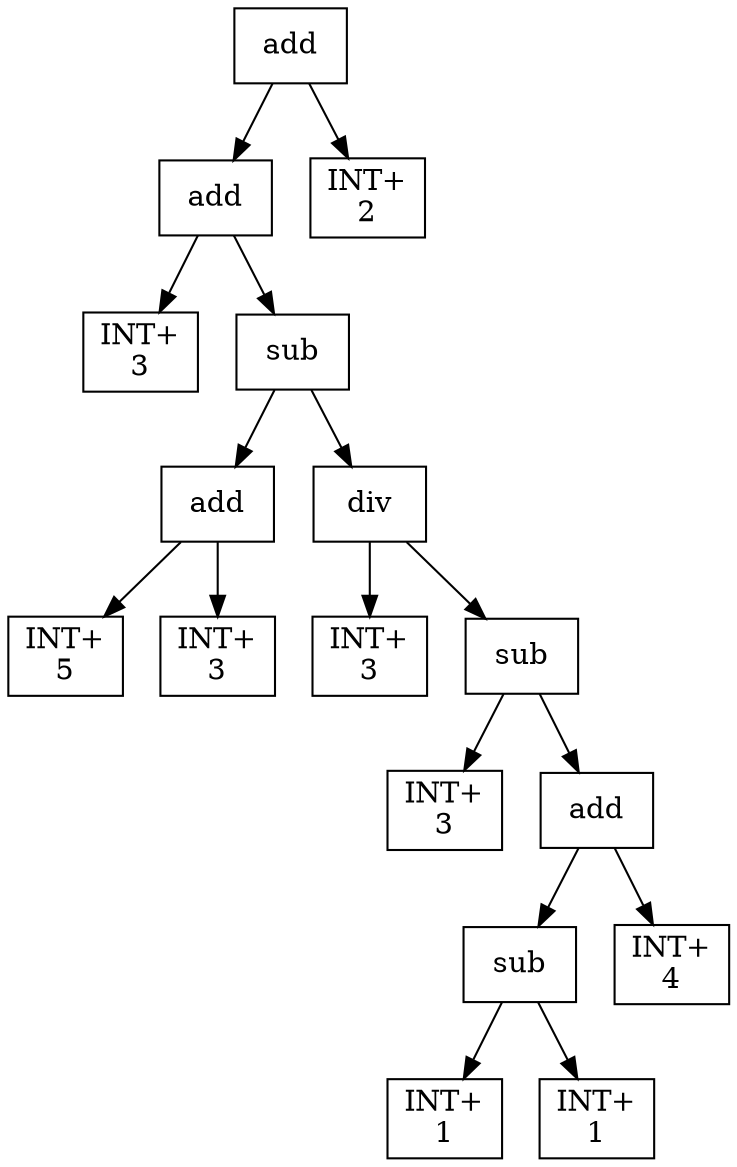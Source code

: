 digraph expr {
  node [shape=box];
  n1 [label="add"];
  n2 [label="add"];
  n3 [label="INT+\n3"];
  n4 [label="sub"];
  n5 [label="add"];
  n6 [label="INT+\n5"];
  n7 [label="INT+\n3"];
  n5 -> n6;
  n5 -> n7;
  n8 [label="div"];
  n9 [label="INT+\n3"];
  n10 [label="sub"];
  n11 [label="INT+\n3"];
  n12 [label="add"];
  n13 [label="sub"];
  n14 [label="INT+\n1"];
  n15 [label="INT+\n1"];
  n13 -> n14;
  n13 -> n15;
  n16 [label="INT+\n4"];
  n12 -> n13;
  n12 -> n16;
  n10 -> n11;
  n10 -> n12;
  n8 -> n9;
  n8 -> n10;
  n4 -> n5;
  n4 -> n8;
  n2 -> n3;
  n2 -> n4;
  n17 [label="INT+\n2"];
  n1 -> n2;
  n1 -> n17;
}